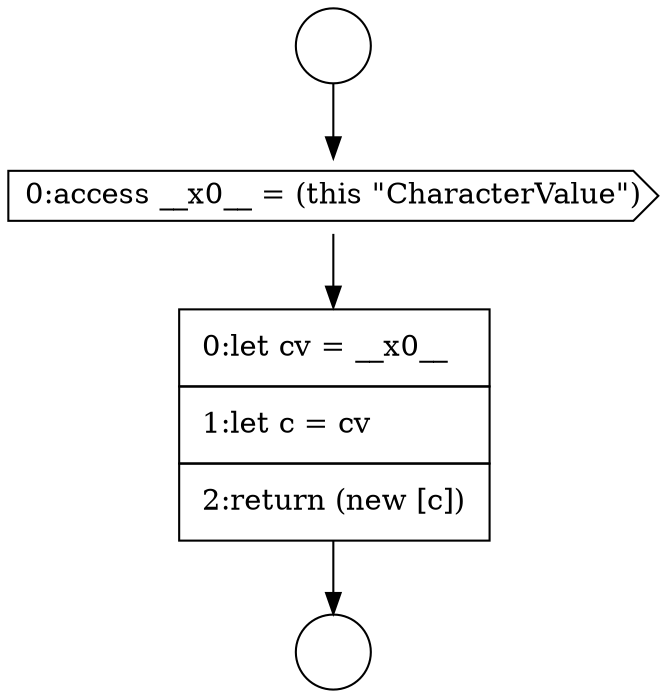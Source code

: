 digraph {
  node14965 [shape=circle label=" " color="black" fillcolor="white" style=filled]
  node14967 [shape=cds, label=<<font color="black">0:access __x0__ = (this &quot;CharacterValue&quot;)</font>> color="black" fillcolor="white" style=filled]
  node14968 [shape=none, margin=0, label=<<font color="black">
    <table border="0" cellborder="1" cellspacing="0" cellpadding="10">
      <tr><td align="left">0:let cv = __x0__</td></tr>
      <tr><td align="left">1:let c = cv</td></tr>
      <tr><td align="left">2:return (new [c])</td></tr>
    </table>
  </font>> color="black" fillcolor="white" style=filled]
  node14966 [shape=circle label=" " color="black" fillcolor="white" style=filled]
  node14965 -> node14967 [ color="black"]
  node14967 -> node14968 [ color="black"]
  node14968 -> node14966 [ color="black"]
}
